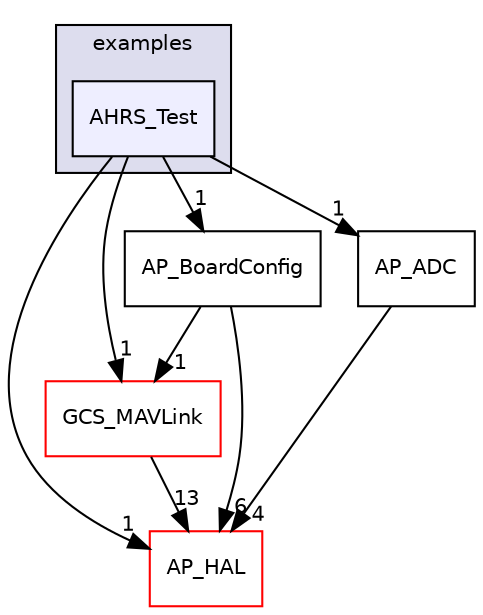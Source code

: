 digraph "libraries/AP_AHRS/examples/AHRS_Test" {
  compound=true
  node [ fontsize="10", fontname="Helvetica"];
  edge [ labelfontsize="10", labelfontname="Helvetica"];
  subgraph clusterdir_0a0ab98eecaaf5fc80a927ee28b8865c {
    graph [ bgcolor="#ddddee", pencolor="black", label="examples" fontname="Helvetica", fontsize="10", URL="dir_0a0ab98eecaaf5fc80a927ee28b8865c.html"]
  dir_3b7e80805bc5e92746367575c2a9eb50 [shape=box, label="AHRS_Test", style="filled", fillcolor="#eeeeff", pencolor="black", URL="dir_3b7e80805bc5e92746367575c2a9eb50.html"];
  }
  dir_be870cb78c6e1bc08f9e4388e1828b4d [shape=box label="GCS_MAVLink" fillcolor="white" style="filled" color="red" URL="dir_be870cb78c6e1bc08f9e4388e1828b4d.html"];
  dir_1cbc10423b2512b31103883361e0123b [shape=box label="AP_HAL" fillcolor="white" style="filled" color="red" URL="dir_1cbc10423b2512b31103883361e0123b.html"];
  dir_996e8670f125f81a54035ee10c7e09eb [shape=box label="AP_ADC" URL="dir_996e8670f125f81a54035ee10c7e09eb.html"];
  dir_30f1dfa80a719733e6e74d74b0ee38c1 [shape=box label="AP_BoardConfig" URL="dir_30f1dfa80a719733e6e74d74b0ee38c1.html"];
  dir_be870cb78c6e1bc08f9e4388e1828b4d->dir_1cbc10423b2512b31103883361e0123b [headlabel="13", labeldistance=1.5 headhref="dir_000179_000057.html"];
  dir_3b7e80805bc5e92746367575c2a9eb50->dir_be870cb78c6e1bc08f9e4388e1828b4d [headlabel="1", labeldistance=1.5 headhref="dir_000017_000179.html"];
  dir_3b7e80805bc5e92746367575c2a9eb50->dir_1cbc10423b2512b31103883361e0123b [headlabel="1", labeldistance=1.5 headhref="dir_000017_000057.html"];
  dir_3b7e80805bc5e92746367575c2a9eb50->dir_996e8670f125f81a54035ee10c7e09eb [headlabel="1", labeldistance=1.5 headhref="dir_000017_000012.html"];
  dir_3b7e80805bc5e92746367575c2a9eb50->dir_30f1dfa80a719733e6e74d74b0ee38c1 [headlabel="1", labeldistance=1.5 headhref="dir_000017_000032.html"];
  dir_996e8670f125f81a54035ee10c7e09eb->dir_1cbc10423b2512b31103883361e0123b [headlabel="4", labeldistance=1.5 headhref="dir_000012_000057.html"];
  dir_30f1dfa80a719733e6e74d74b0ee38c1->dir_be870cb78c6e1bc08f9e4388e1828b4d [headlabel="1", labeldistance=1.5 headhref="dir_000032_000179.html"];
  dir_30f1dfa80a719733e6e74d74b0ee38c1->dir_1cbc10423b2512b31103883361e0123b [headlabel="6", labeldistance=1.5 headhref="dir_000032_000057.html"];
}
